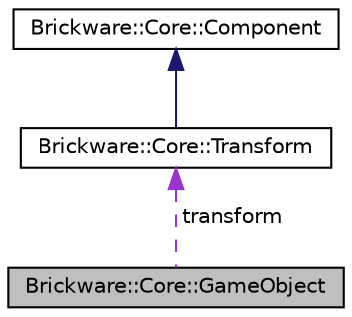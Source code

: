digraph "Brickware::Core::GameObject"
{
  edge [fontname="Helvetica",fontsize="10",labelfontname="Helvetica",labelfontsize="10"];
  node [fontname="Helvetica",fontsize="10",shape=record];
  Node1 [label="Brickware::Core::GameObject",height=0.2,width=0.4,color="black", fillcolor="grey75", style="filled", fontcolor="black"];
  Node2 -> Node1 [dir="back",color="darkorchid3",fontsize="10",style="dashed",label=" transform" ];
  Node2 [label="Brickware::Core::Transform",height=0.2,width=0.4,color="black", fillcolor="white", style="filled",URL="$classBrickware_1_1Core_1_1Transform.html"];
  Node3 -> Node2 [dir="back",color="midnightblue",fontsize="10",style="solid"];
  Node3 [label="Brickware::Core::Component",height=0.2,width=0.4,color="black", fillcolor="white", style="filled",URL="$classBrickware_1_1Core_1_1Component.html"];
}
